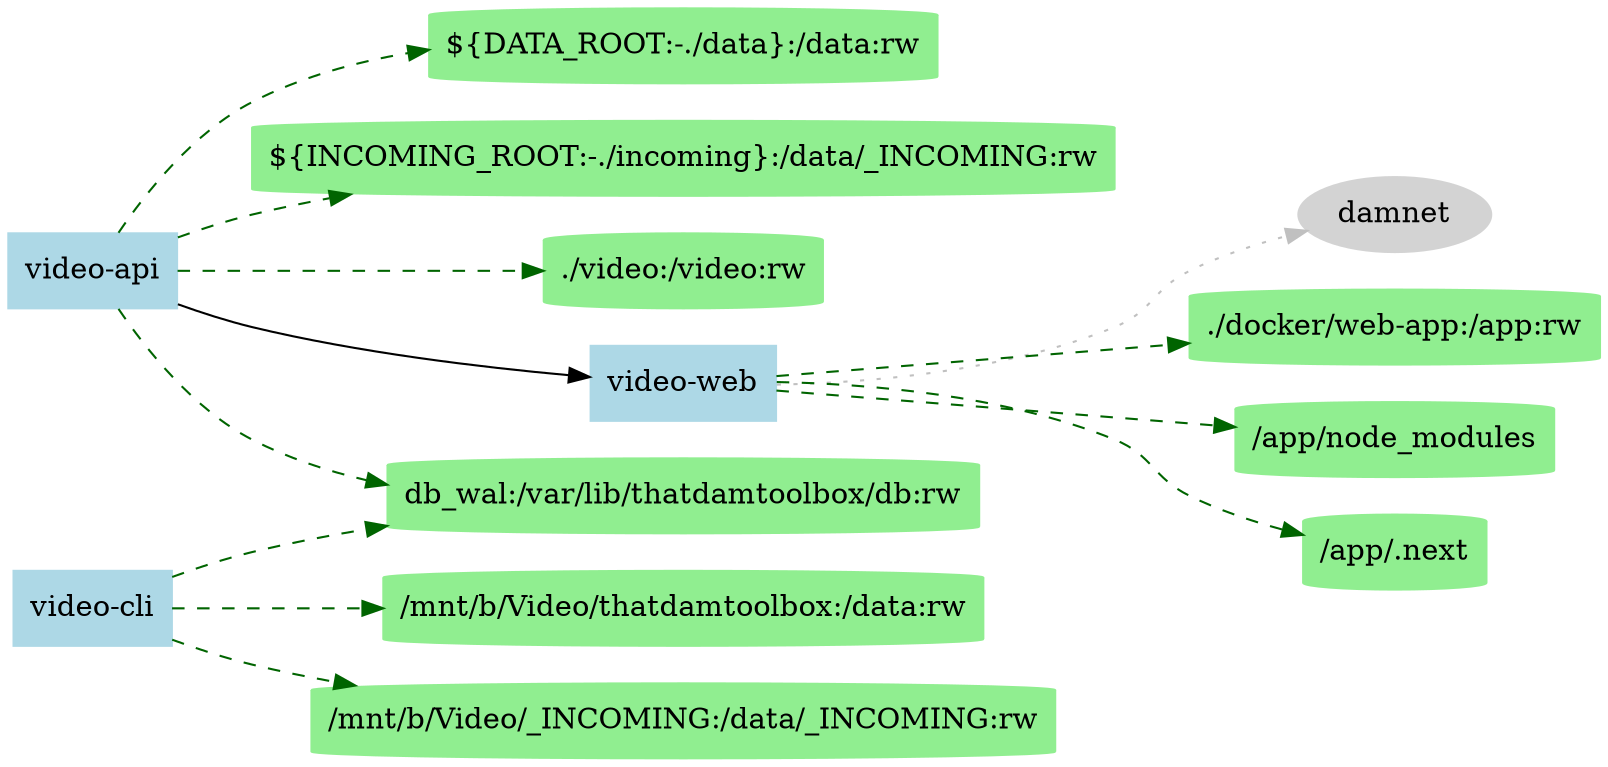 digraph docker_compose {
  rankdir=LR;
  node [shape=box, style=filled, color=lightblue];
  "video-api" [label="video-api"];
  "video-api" -> "vol::${DATA_ROOT:-./data}:/data:rw" [style=dashed, color=darkgreen];
  "vol::${DATA_ROOT:-./data}:/data:rw" [label="${DATA_ROOT:-./data}:/data:rw" shape=cylinder color=lightgreen];
  "video-api" -> "vol::${INCOMING_ROOT:-./incoming}:/data/_INCOMING:rw" [style=dashed, color=darkgreen];
  "vol::${INCOMING_ROOT:-./incoming}:/data/_INCOMING:rw" [label="${INCOMING_ROOT:-./incoming}:/data/_INCOMING:rw" shape=cylinder color=lightgreen];
  "video-api" -> "vol::db_wal:/var/lib/thatdamtoolbox/db:rw" [style=dashed, color=darkgreen];
  "vol::db_wal:/var/lib/thatdamtoolbox/db:rw" [label="db_wal:/var/lib/thatdamtoolbox/db:rw" shape=cylinder color=lightgreen];
  "video-api" -> "vol::./video:/video:rw" [style=dashed, color=darkgreen];
  "vol::./video:/video:rw" [label="./video:/video:rw" shape=cylinder color=lightgreen];
  "video-web" [label="video-web"];
  "video-api" -> "video-web";
  "video-web" -> "net::damnet" [style=dotted, color=gray];
  "net::damnet" [label="damnet" shape=ellipse color=lightgray];
  "video-web" -> "vol::./docker/web-app:/app:rw" [style=dashed, color=darkgreen];
  "vol::./docker/web-app:/app:rw" [label="./docker/web-app:/app:rw" shape=cylinder color=lightgreen];
  "video-web" -> "vol::/app/node_modules" [style=dashed, color=darkgreen];
  "vol::/app/node_modules" [label="/app/node_modules" shape=cylinder color=lightgreen];
  "video-web" -> "vol::/app/.next" [style=dashed, color=darkgreen];
  "vol::/app/.next" [label="/app/.next" shape=cylinder color=lightgreen];
  "video-cli" [label="video-cli"];
  "video-cli" -> "vol::/mnt/b/Video/thatdamtoolbox:/data:rw" [style=dashed, color=darkgreen];
  "vol::/mnt/b/Video/thatdamtoolbox:/data:rw" [label="/mnt/b/Video/thatdamtoolbox:/data:rw" shape=cylinder color=lightgreen];
  "video-cli" -> "vol::/mnt/b/Video/_INCOMING:/data/_INCOMING:rw" [style=dashed, color=darkgreen];
  "vol::/mnt/b/Video/_INCOMING:/data/_INCOMING:rw" [label="/mnt/b/Video/_INCOMING:/data/_INCOMING:rw" shape=cylinder color=lightgreen];
  "video-cli" -> "vol::db_wal:/var/lib/thatdamtoolbox/db:rw" [style=dashed, color=darkgreen];
  "vol::db_wal:/var/lib/thatdamtoolbox/db:rw" [label="db_wal:/var/lib/thatdamtoolbox/db:rw" shape=cylinder color=lightgreen];
}
